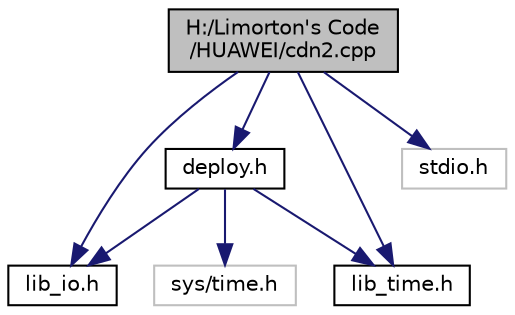 digraph "H:/Limorton&apos;s Code/HUAWEI/cdn2.cpp"
{
  edge [fontname="Helvetica",fontsize="10",labelfontname="Helvetica",labelfontsize="10"];
  node [fontname="Helvetica",fontsize="10",shape=record];
  Node0 [label="H:/Limorton's Code\l/HUAWEI/cdn2.cpp",height=0.2,width=0.4,color="black", fillcolor="grey75", style="filled", fontcolor="black"];
  Node0 -> Node1 [color="midnightblue",fontsize="10",style="solid",fontname="Helvetica"];
  Node1 [label="deploy.h",height=0.2,width=0.4,color="black", fillcolor="white", style="filled",URL="$deploy_8h.html"];
  Node1 -> Node2 [color="midnightblue",fontsize="10",style="solid",fontname="Helvetica"];
  Node2 [label="lib_io.h",height=0.2,width=0.4,color="black", fillcolor="white", style="filled",URL="$lib__io_8h.html"];
  Node1 -> Node3 [color="midnightblue",fontsize="10",style="solid",fontname="Helvetica"];
  Node3 [label="lib_time.h",height=0.2,width=0.4,color="black", fillcolor="white", style="filled",URL="$lib__time_8h.html"];
  Node1 -> Node4 [color="midnightblue",fontsize="10",style="solid",fontname="Helvetica"];
  Node4 [label="sys/time.h",height=0.2,width=0.4,color="grey75", fillcolor="white", style="filled"];
  Node0 -> Node2 [color="midnightblue",fontsize="10",style="solid",fontname="Helvetica"];
  Node0 -> Node3 [color="midnightblue",fontsize="10",style="solid",fontname="Helvetica"];
  Node0 -> Node5 [color="midnightblue",fontsize="10",style="solid",fontname="Helvetica"];
  Node5 [label="stdio.h",height=0.2,width=0.4,color="grey75", fillcolor="white", style="filled"];
}
